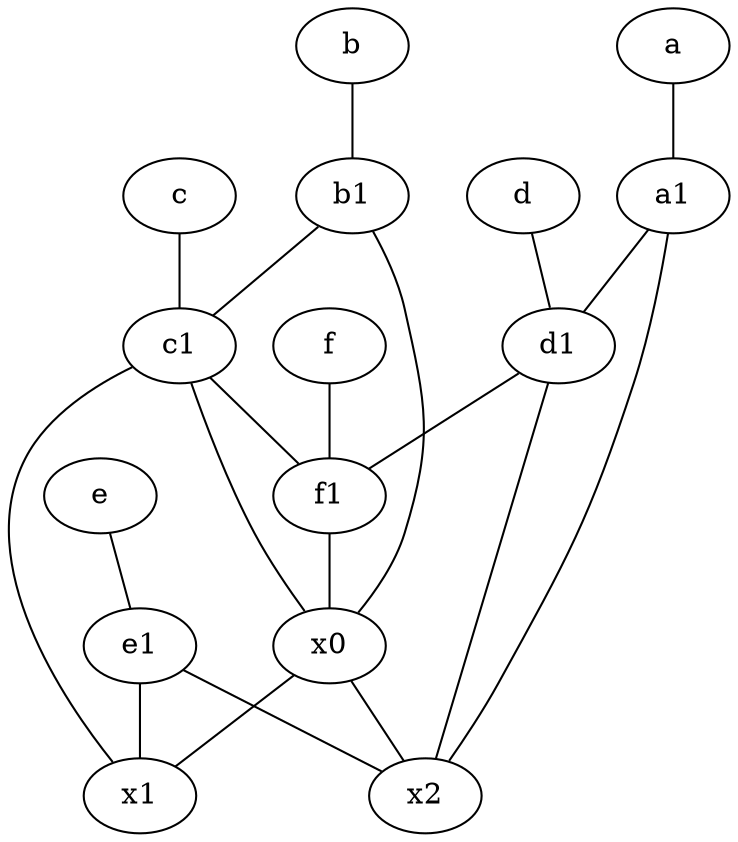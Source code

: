 graph {
	node [labelfontsize=50]
	c [labelfontsize=50 pos="4.5,2!"]
	d1 [labelfontsize=50 pos="3,5!"]
	e [labelfontsize=50 pos="7,9!"]
	b1 [labelfontsize=50 pos="9,4!"]
	c1 [labelfontsize=50 pos="4.5,3!"]
	x1 [labelfontsize=50]
	d [labelfontsize=50 pos="2,5!"]
	a1 [labelfontsize=50 pos="8,3!"]
	f [labelfontsize=50 pos="3,9!"]
	f1 [labelfontsize=50 pos="3,8!"]
	a [labelfontsize=50 pos="8,2!"]
	x0 [labelfontsize=50]
	b [labelfontsize=50 pos="10,4!"]
	e1 [labelfontsize=50 pos="7,7!"]
	x2 [labelfontsize=50]
	f1 -- x0
	d1 -- x2
	e1 -- x2
	b1 -- x0
	e -- e1
	b1 -- c1
	d1 -- f1
	e1 -- x1
	a1 -- d1
	x0 -- x1
	c1 -- f1
	d -- d1
	c1 -- x1
	c -- c1
	a -- a1
	x0 -- x2
	b -- b1
	a1 -- x2
	f -- f1
	c1 -- x0
}
